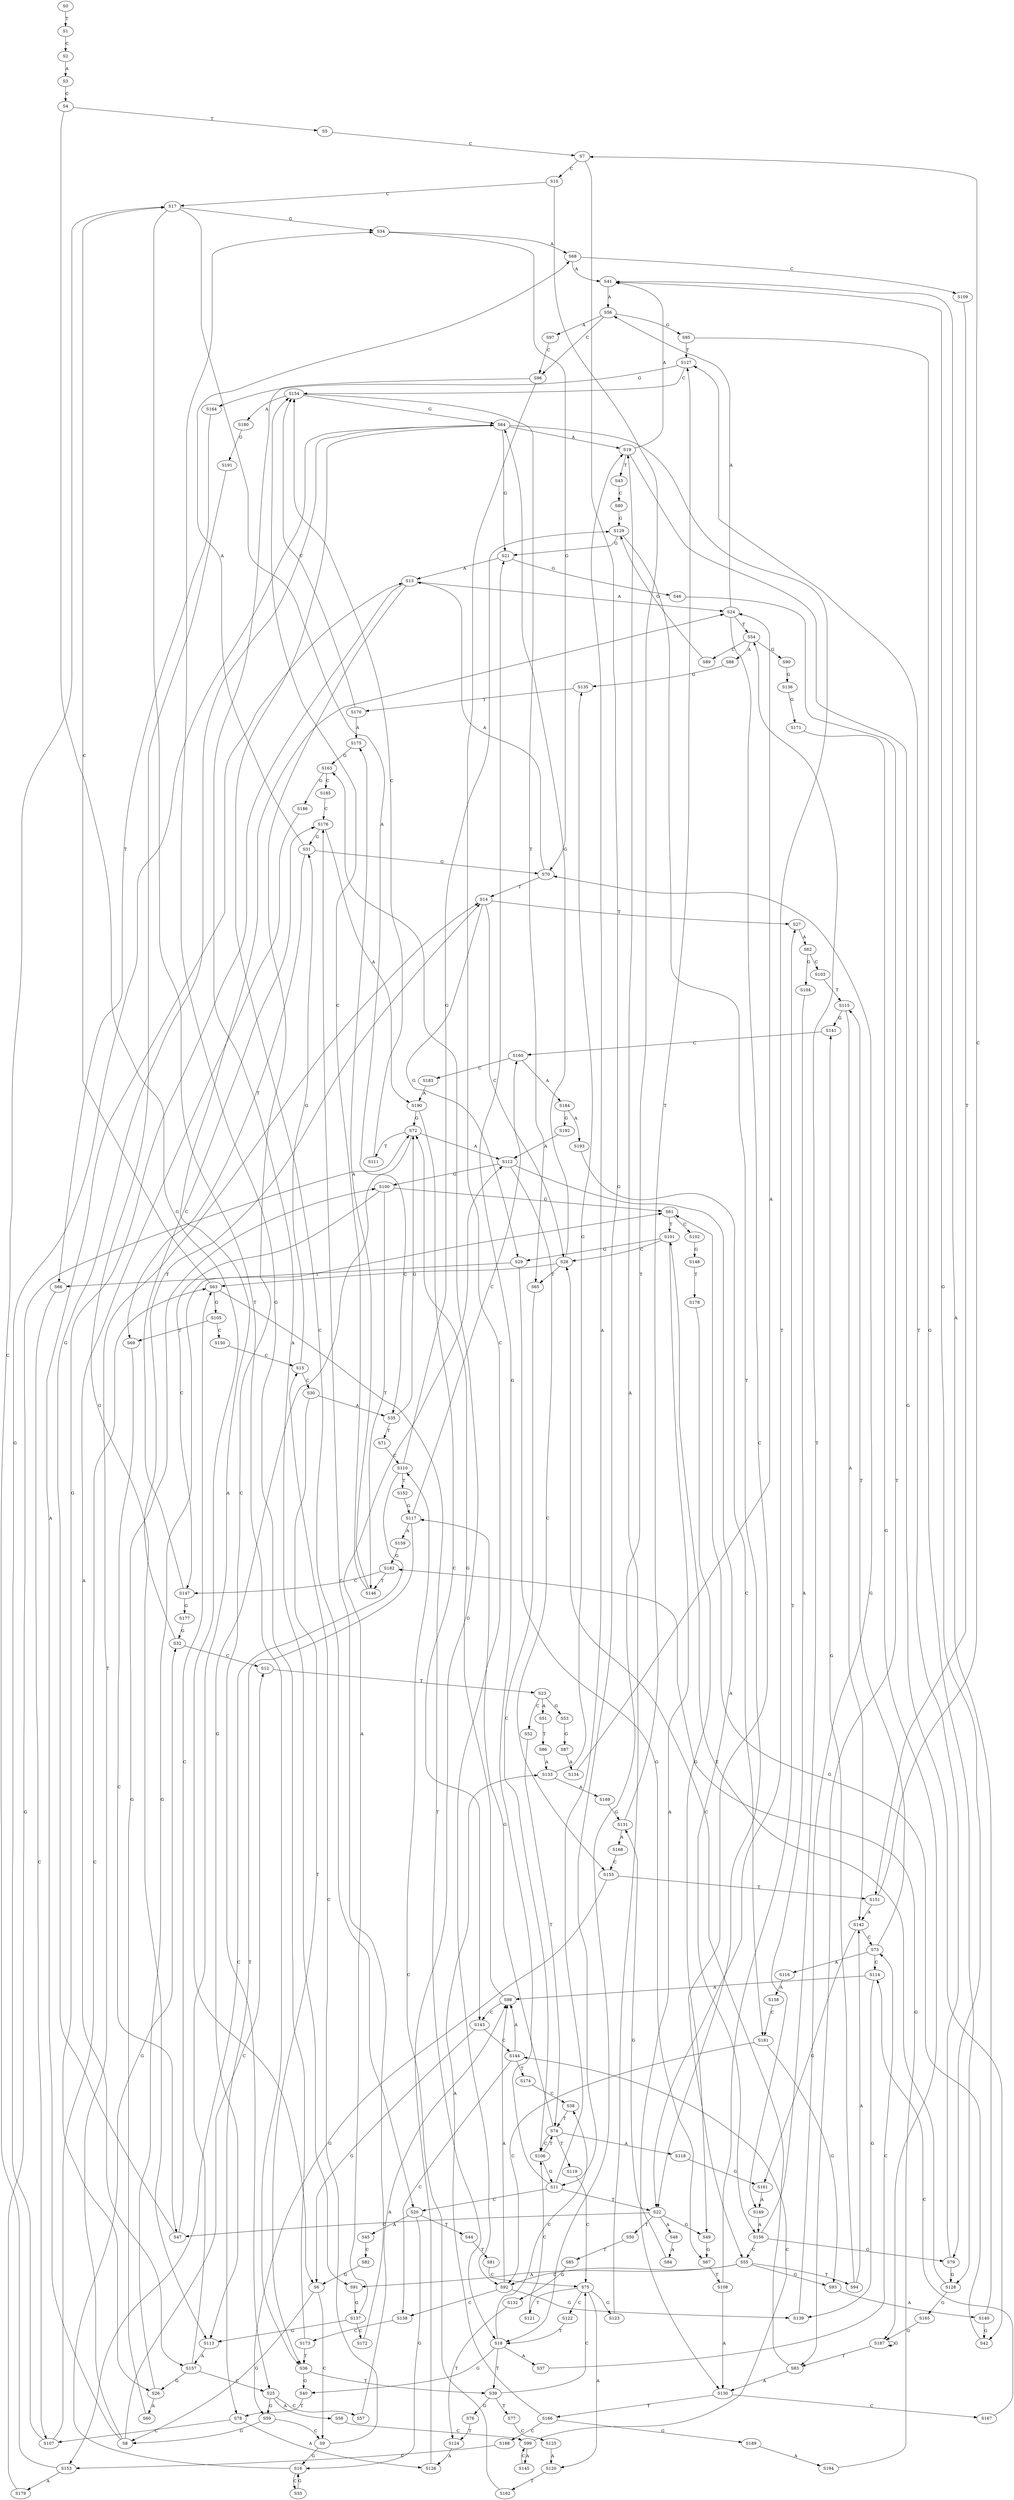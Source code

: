 strict digraph  {
	S0 -> S1 [ label = T ];
	S1 -> S2 [ label = C ];
	S2 -> S3 [ label = A ];
	S3 -> S4 [ label = C ];
	S4 -> S5 [ label = T ];
	S4 -> S6 [ label = G ];
	S5 -> S7 [ label = C ];
	S6 -> S8 [ label = G ];
	S6 -> S9 [ label = C ];
	S7 -> S10 [ label = C ];
	S7 -> S11 [ label = G ];
	S8 -> S12 [ label = C ];
	S8 -> S13 [ label = A ];
	S8 -> S14 [ label = T ];
	S9 -> S15 [ label = C ];
	S9 -> S16 [ label = G ];
	S10 -> S17 [ label = C ];
	S10 -> S18 [ label = T ];
	S11 -> S19 [ label = A ];
	S11 -> S20 [ label = C ];
	S11 -> S21 [ label = G ];
	S11 -> S22 [ label = T ];
	S12 -> S23 [ label = T ];
	S13 -> S24 [ label = A ];
	S13 -> S25 [ label = C ];
	S13 -> S26 [ label = G ];
	S14 -> S27 [ label = T ];
	S14 -> S28 [ label = C ];
	S14 -> S29 [ label = G ];
	S15 -> S30 [ label = C ];
	S15 -> S31 [ label = G ];
	S16 -> S32 [ label = G ];
	S16 -> S33 [ label = C ];
	S17 -> S34 [ label = G ];
	S17 -> S35 [ label = A ];
	S17 -> S36 [ label = T ];
	S18 -> S37 [ label = A ];
	S18 -> S38 [ label = C ];
	S18 -> S39 [ label = T ];
	S18 -> S40 [ label = G ];
	S19 -> S41 [ label = A ];
	S19 -> S42 [ label = G ];
	S19 -> S43 [ label = T ];
	S20 -> S16 [ label = G ];
	S20 -> S44 [ label = T ];
	S20 -> S45 [ label = A ];
	S21 -> S13 [ label = A ];
	S21 -> S46 [ label = G ];
	S22 -> S47 [ label = C ];
	S22 -> S48 [ label = A ];
	S22 -> S49 [ label = G ];
	S22 -> S50 [ label = T ];
	S23 -> S51 [ label = A ];
	S23 -> S52 [ label = C ];
	S23 -> S53 [ label = G ];
	S24 -> S54 [ label = T ];
	S24 -> S55 [ label = C ];
	S24 -> S56 [ label = A ];
	S25 -> S57 [ label = C ];
	S25 -> S58 [ label = A ];
	S25 -> S59 [ label = G ];
	S26 -> S60 [ label = A ];
	S26 -> S61 [ label = G ];
	S27 -> S62 [ label = A ];
	S28 -> S63 [ label = C ];
	S28 -> S64 [ label = G ];
	S28 -> S65 [ label = T ];
	S29 -> S66 [ label = T ];
	S29 -> S67 [ label = G ];
	S30 -> S35 [ label = A ];
	S30 -> S36 [ label = T ];
	S31 -> S68 [ label = A ];
	S31 -> S69 [ label = T ];
	S31 -> S70 [ label = G ];
	S32 -> S12 [ label = C ];
	S32 -> S14 [ label = T ];
	S33 -> S16 [ label = G ];
	S34 -> S68 [ label = A ];
	S34 -> S70 [ label = G ];
	S35 -> S71 [ label = T ];
	S35 -> S72 [ label = G ];
	S36 -> S40 [ label = G ];
	S36 -> S39 [ label = T ];
	S37 -> S73 [ label = C ];
	S38 -> S74 [ label = T ];
	S39 -> S75 [ label = C ];
	S39 -> S76 [ label = G ];
	S39 -> S77 [ label = T ];
	S40 -> S78 [ label = T ];
	S41 -> S56 [ label = A ];
	S41 -> S79 [ label = G ];
	S42 -> S61 [ label = G ];
	S43 -> S80 [ label = C ];
	S44 -> S81 [ label = T ];
	S45 -> S82 [ label = C ];
	S46 -> S83 [ label = T ];
	S47 -> S64 [ label = G ];
	S47 -> S63 [ label = C ];
	S48 -> S84 [ label = A ];
	S49 -> S67 [ label = G ];
	S50 -> S85 [ label = T ];
	S51 -> S86 [ label = T ];
	S52 -> S74 [ label = T ];
	S53 -> S87 [ label = G ];
	S54 -> S88 [ label = A ];
	S54 -> S89 [ label = C ];
	S54 -> S90 [ label = G ];
	S55 -> S91 [ label = A ];
	S55 -> S92 [ label = C ];
	S55 -> S93 [ label = G ];
	S55 -> S94 [ label = T ];
	S56 -> S95 [ label = G ];
	S56 -> S96 [ label = C ];
	S56 -> S97 [ label = A ];
	S57 -> S98 [ label = A ];
	S58 -> S99 [ label = C ];
	S59 -> S8 [ label = G ];
	S59 -> S9 [ label = C ];
	S60 -> S100 [ label = G ];
	S61 -> S101 [ label = T ];
	S61 -> S102 [ label = C ];
	S62 -> S103 [ label = C ];
	S62 -> S104 [ label = G ];
	S63 -> S18 [ label = T ];
	S63 -> S17 [ label = C ];
	S63 -> S105 [ label = G ];
	S64 -> S21 [ label = G ];
	S64 -> S22 [ label = T ];
	S64 -> S20 [ label = C ];
	S64 -> S19 [ label = A ];
	S65 -> S106 [ label = C ];
	S66 -> S107 [ label = C ];
	S67 -> S108 [ label = T ];
	S68 -> S41 [ label = A ];
	S68 -> S109 [ label = C ];
	S69 -> S47 [ label = C ];
	S70 -> S13 [ label = A ];
	S70 -> S14 [ label = T ];
	S71 -> S110 [ label = C ];
	S72 -> S111 [ label = T ];
	S72 -> S112 [ label = A ];
	S72 -> S113 [ label = G ];
	S73 -> S114 [ label = C ];
	S73 -> S115 [ label = T ];
	S73 -> S116 [ label = A ];
	S74 -> S117 [ label = G ];
	S74 -> S106 [ label = C ];
	S74 -> S118 [ label = A ];
	S74 -> S119 [ label = T ];
	S75 -> S120 [ label = A ];
	S75 -> S121 [ label = T ];
	S75 -> S122 [ label = C ];
	S75 -> S123 [ label = G ];
	S76 -> S124 [ label = T ];
	S77 -> S125 [ label = C ];
	S78 -> S126 [ label = A ];
	S78 -> S107 [ label = C ];
	S79 -> S127 [ label = T ];
	S79 -> S128 [ label = G ];
	S80 -> S129 [ label = G ];
	S81 -> S75 [ label = C ];
	S82 -> S6 [ label = G ];
	S83 -> S130 [ label = A ];
	S83 -> S28 [ label = C ];
	S84 -> S131 [ label = G ];
	S85 -> S132 [ label = G ];
	S86 -> S133 [ label = A ];
	S87 -> S134 [ label = A ];
	S88 -> S135 [ label = G ];
	S89 -> S129 [ label = G ];
	S90 -> S136 [ label = G ];
	S91 -> S137 [ label = G ];
	S92 -> S138 [ label = C ];
	S92 -> S98 [ label = A ];
	S92 -> S139 [ label = G ];
	S93 -> S140 [ label = A ];
	S94 -> S141 [ label = G ];
	S94 -> S142 [ label = A ];
	S95 -> S127 [ label = T ];
	S95 -> S128 [ label = G ];
	S96 -> S92 [ label = C ];
	S96 -> S91 [ label = A ];
	S97 -> S96 [ label = C ];
	S98 -> S72 [ label = G ];
	S98 -> S143 [ label = C ];
	S99 -> S144 [ label = C ];
	S99 -> S145 [ label = A ];
	S100 -> S146 [ label = T ];
	S100 -> S147 [ label = C ];
	S100 -> S61 [ label = G ];
	S101 -> S29 [ label = G ];
	S101 -> S28 [ label = C ];
	S101 -> S130 [ label = A ];
	S102 -> S148 [ label = G ];
	S103 -> S115 [ label = T ];
	S104 -> S149 [ label = A ];
	S105 -> S150 [ label = C ];
	S105 -> S69 [ label = T ];
	S106 -> S74 [ label = T ];
	S106 -> S11 [ label = G ];
	S107 -> S64 [ label = G ];
	S107 -> S63 [ label = C ];
	S108 -> S130 [ label = A ];
	S108 -> S27 [ label = T ];
	S109 -> S151 [ label = T ];
	S110 -> S152 [ label = T ];
	S110 -> S153 [ label = C ];
	S110 -> S129 [ label = G ];
	S111 -> S154 [ label = C ];
	S112 -> S155 [ label = C ];
	S112 -> S156 [ label = A ];
	S112 -> S100 [ label = G ];
	S113 -> S157 [ label = A ];
	S114 -> S98 [ label = A ];
	S114 -> S139 [ label = G ];
	S115 -> S142 [ label = A ];
	S115 -> S141 [ label = G ];
	S116 -> S158 [ label = A ];
	S117 -> S159 [ label = A ];
	S117 -> S160 [ label = C ];
	S117 -> S78 [ label = T ];
	S118 -> S161 [ label = G ];
	S119 -> S75 [ label = C ];
	S120 -> S162 [ label = T ];
	S121 -> S106 [ label = C ];
	S122 -> S18 [ label = T ];
	S123 -> S19 [ label = A ];
	S124 -> S126 [ label = A ];
	S125 -> S120 [ label = A ];
	S126 -> S163 [ label = G ];
	S127 -> S164 [ label = G ];
	S127 -> S154 [ label = C ];
	S128 -> S165 [ label = G ];
	S128 -> S101 [ label = T ];
	S129 -> S21 [ label = G ];
	S129 -> S22 [ label = T ];
	S130 -> S166 [ label = T ];
	S130 -> S167 [ label = C ];
	S131 -> S168 [ label = A ];
	S131 -> S127 [ label = T ];
	S132 -> S124 [ label = T ];
	S133 -> S135 [ label = G ];
	S133 -> S169 [ label = A ];
	S134 -> S24 [ label = A ];
	S135 -> S170 [ label = T ];
	S136 -> S171 [ label = G ];
	S137 -> S113 [ label = G ];
	S137 -> S172 [ label = C ];
	S137 -> S112 [ label = A ];
	S138 -> S173 [ label = C ];
	S139 -> S70 [ label = G ];
	S140 -> S42 [ label = G ];
	S140 -> S41 [ label = A ];
	S141 -> S160 [ label = C ];
	S142 -> S161 [ label = G ];
	S142 -> S73 [ label = C ];
	S143 -> S6 [ label = G ];
	S143 -> S144 [ label = C ];
	S144 -> S174 [ label = T ];
	S144 -> S138 [ label = C ];
	S144 -> S98 [ label = A ];
	S145 -> S99 [ label = C ];
	S146 -> S175 [ label = A ];
	S146 -> S154 [ label = C ];
	S147 -> S176 [ label = C ];
	S147 -> S177 [ label = G ];
	S148 -> S178 [ label = T ];
	S149 -> S156 [ label = A ];
	S150 -> S15 [ label = C ];
	S151 -> S142 [ label = A ];
	S151 -> S7 [ label = C ];
	S152 -> S117 [ label = G ];
	S153 -> S17 [ label = C ];
	S153 -> S179 [ label = A ];
	S154 -> S65 [ label = T ];
	S154 -> S64 [ label = G ];
	S154 -> S180 [ label = A ];
	S155 -> S59 [ label = G ];
	S155 -> S151 [ label = T ];
	S156 -> S54 [ label = T ];
	S156 -> S55 [ label = C ];
	S156 -> S79 [ label = G ];
	S157 -> S24 [ label = A ];
	S157 -> S25 [ label = C ];
	S157 -> S26 [ label = G ];
	S158 -> S181 [ label = C ];
	S159 -> S182 [ label = G ];
	S160 -> S183 [ label = C ];
	S160 -> S184 [ label = A ];
	S161 -> S149 [ label = A ];
	S162 -> S110 [ label = C ];
	S163 -> S185 [ label = C ];
	S163 -> S186 [ label = G ];
	S164 -> S66 [ label = T ];
	S165 -> S187 [ label = G ];
	S166 -> S188 [ label = C ];
	S166 -> S189 [ label = G ];
	S166 -> S133 [ label = A ];
	S167 -> S114 [ label = C ];
	S168 -> S155 [ label = C ];
	S169 -> S131 [ label = G ];
	S170 -> S154 [ label = C ];
	S170 -> S175 [ label = A ];
	S171 -> S187 [ label = G ];
	S172 -> S176 [ label = C ];
	S173 -> S34 [ label = G ];
	S173 -> S36 [ label = T ];
	S174 -> S38 [ label = C ];
	S175 -> S163 [ label = G ];
	S176 -> S31 [ label = G ];
	S176 -> S190 [ label = A ];
	S177 -> S32 [ label = G ];
	S178 -> S49 [ label = G ];
	S179 -> S72 [ label = G ];
	S180 -> S191 [ label = G ];
	S181 -> S92 [ label = C ];
	S181 -> S93 [ label = G ];
	S182 -> S146 [ label = T ];
	S182 -> S147 [ label = C ];
	S183 -> S190 [ label = A ];
	S184 -> S192 [ label = G ];
	S184 -> S193 [ label = A ];
	S185 -> S176 [ label = C ];
	S186 -> S157 [ label = A ];
	S187 -> S83 [ label = T ];
	S187 -> S187 [ label = G ];
	S188 -> S153 [ label = C ];
	S189 -> S194 [ label = A ];
	S190 -> S72 [ label = G ];
	S190 -> S143 [ label = C ];
	S191 -> S113 [ label = G ];
	S192 -> S112 [ label = A ];
	S193 -> S181 [ label = C ];
	S194 -> S182 [ label = G ];
}

